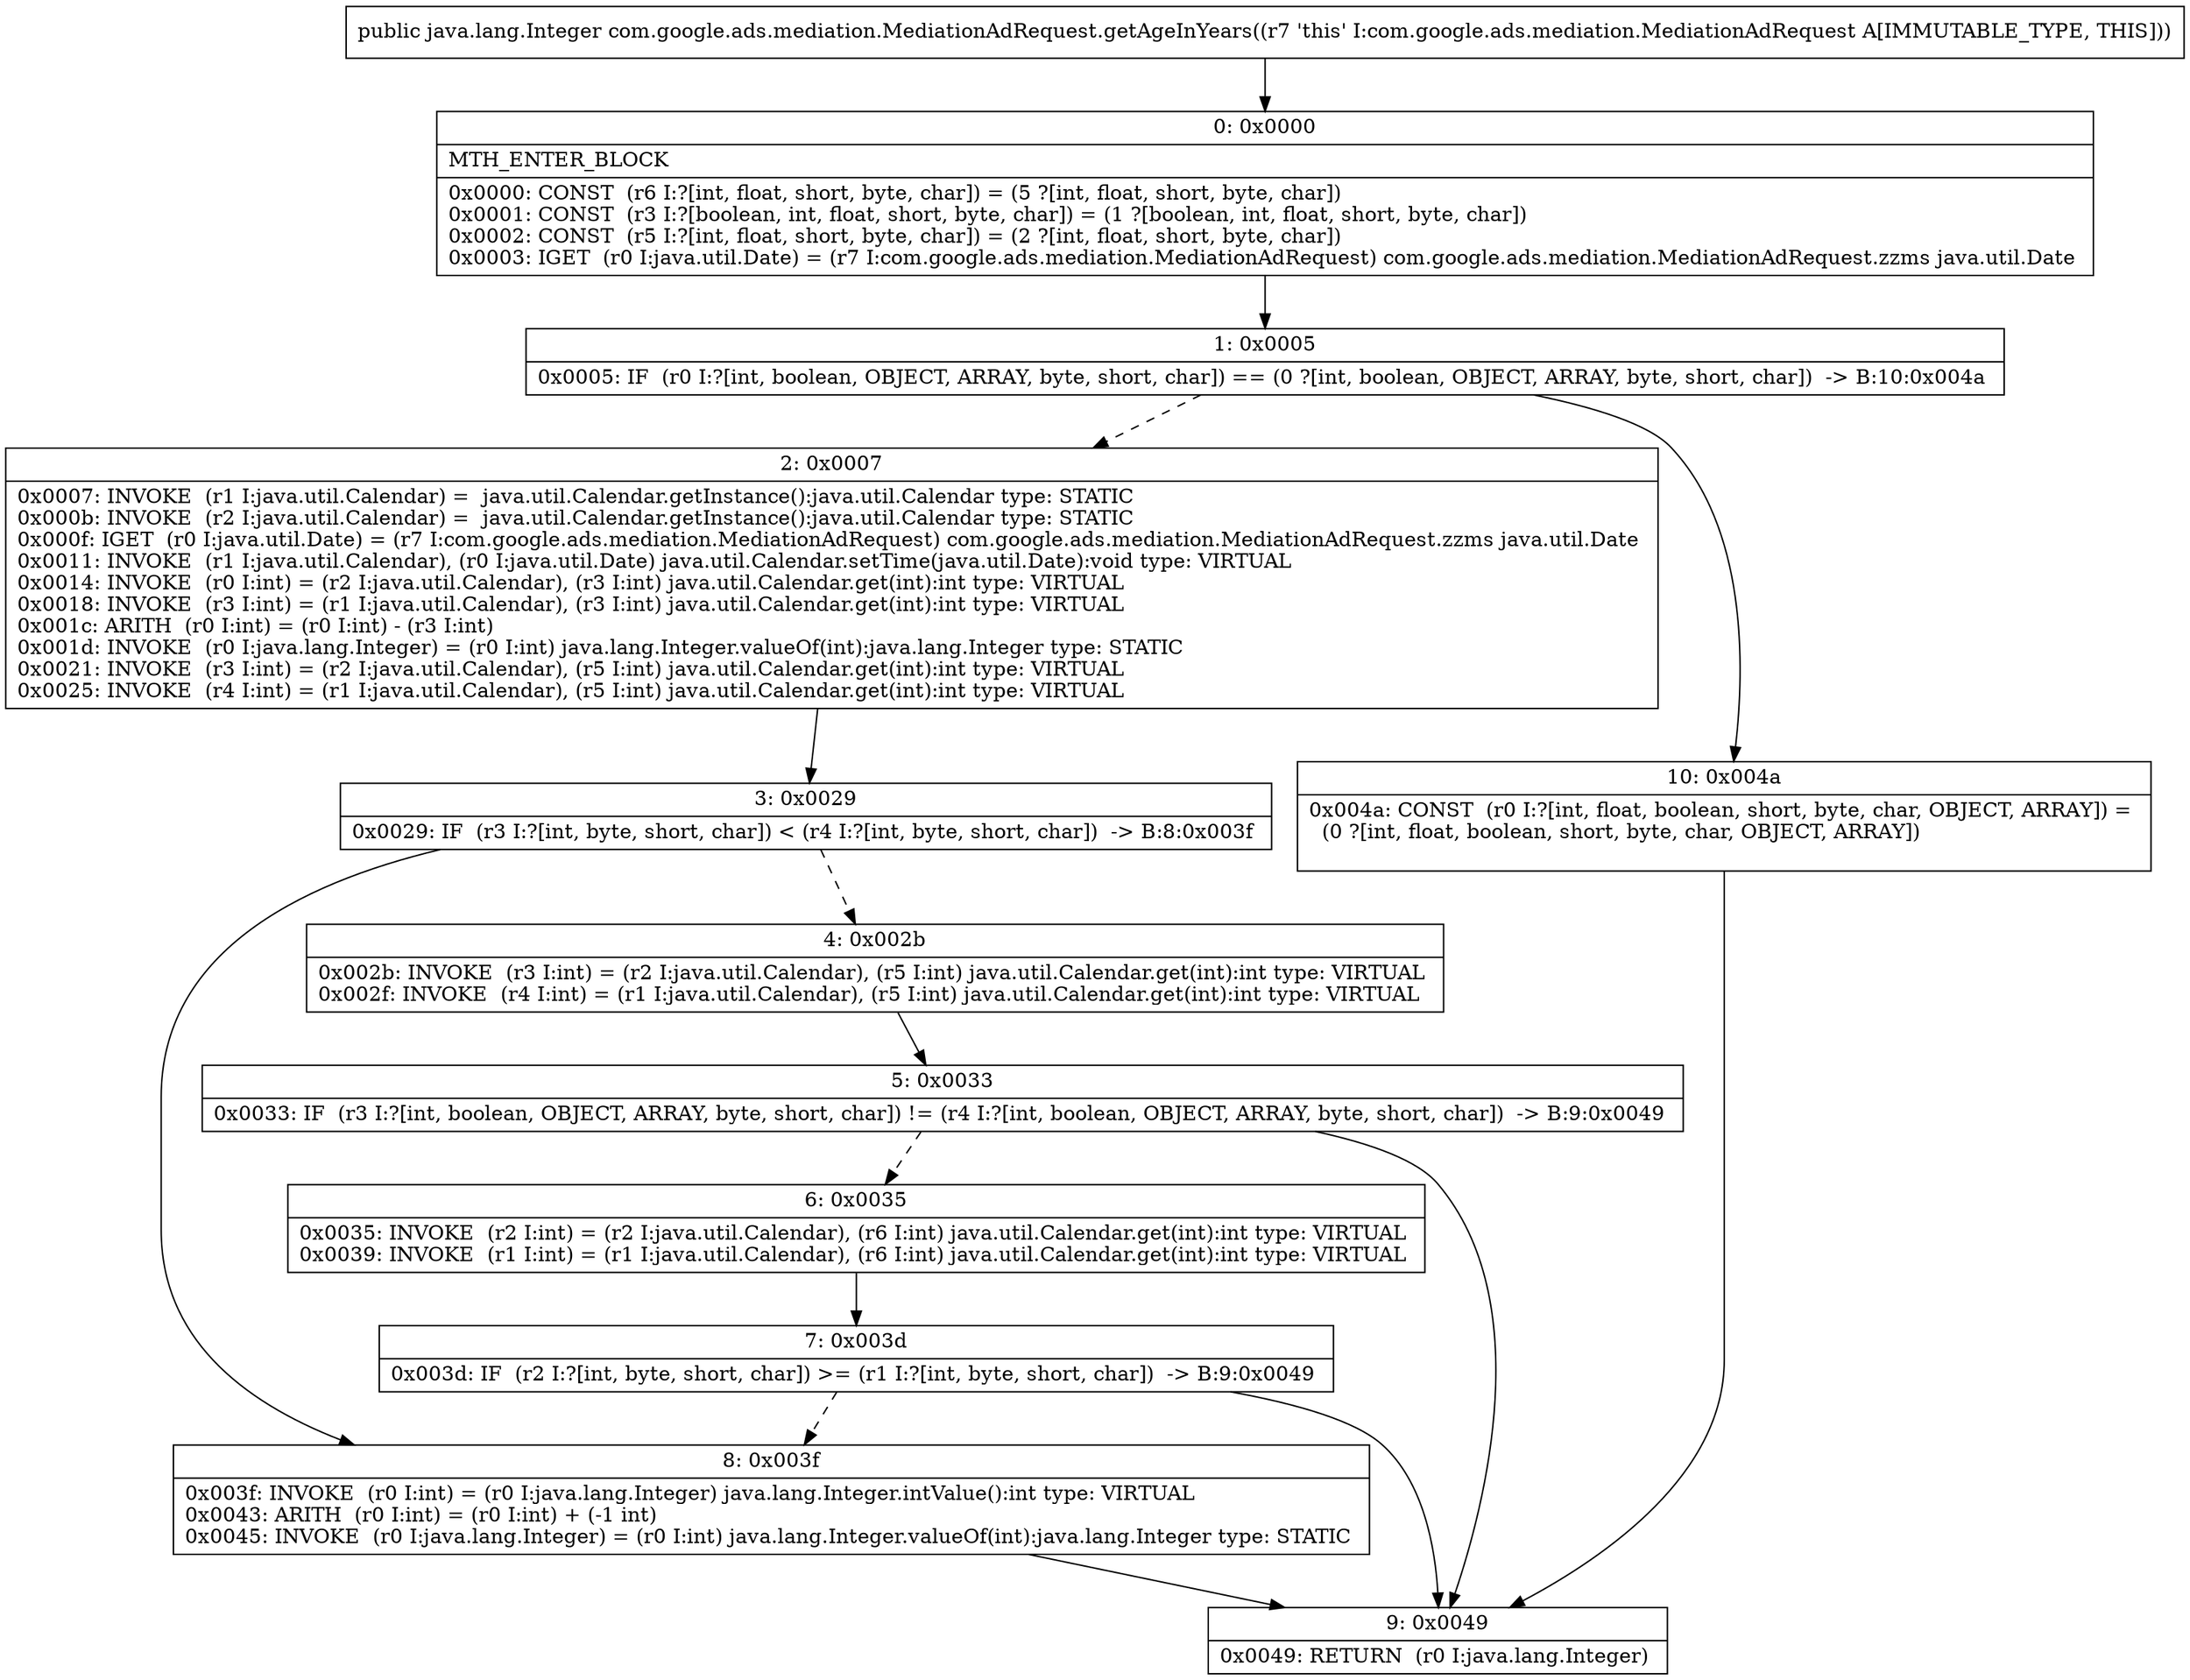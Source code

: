 digraph "CFG forcom.google.ads.mediation.MediationAdRequest.getAgeInYears()Ljava\/lang\/Integer;" {
Node_0 [shape=record,label="{0\:\ 0x0000|MTH_ENTER_BLOCK\l|0x0000: CONST  (r6 I:?[int, float, short, byte, char]) = (5 ?[int, float, short, byte, char]) \l0x0001: CONST  (r3 I:?[boolean, int, float, short, byte, char]) = (1 ?[boolean, int, float, short, byte, char]) \l0x0002: CONST  (r5 I:?[int, float, short, byte, char]) = (2 ?[int, float, short, byte, char]) \l0x0003: IGET  (r0 I:java.util.Date) = (r7 I:com.google.ads.mediation.MediationAdRequest) com.google.ads.mediation.MediationAdRequest.zzms java.util.Date \l}"];
Node_1 [shape=record,label="{1\:\ 0x0005|0x0005: IF  (r0 I:?[int, boolean, OBJECT, ARRAY, byte, short, char]) == (0 ?[int, boolean, OBJECT, ARRAY, byte, short, char])  \-\> B:10:0x004a \l}"];
Node_2 [shape=record,label="{2\:\ 0x0007|0x0007: INVOKE  (r1 I:java.util.Calendar) =  java.util.Calendar.getInstance():java.util.Calendar type: STATIC \l0x000b: INVOKE  (r2 I:java.util.Calendar) =  java.util.Calendar.getInstance():java.util.Calendar type: STATIC \l0x000f: IGET  (r0 I:java.util.Date) = (r7 I:com.google.ads.mediation.MediationAdRequest) com.google.ads.mediation.MediationAdRequest.zzms java.util.Date \l0x0011: INVOKE  (r1 I:java.util.Calendar), (r0 I:java.util.Date) java.util.Calendar.setTime(java.util.Date):void type: VIRTUAL \l0x0014: INVOKE  (r0 I:int) = (r2 I:java.util.Calendar), (r3 I:int) java.util.Calendar.get(int):int type: VIRTUAL \l0x0018: INVOKE  (r3 I:int) = (r1 I:java.util.Calendar), (r3 I:int) java.util.Calendar.get(int):int type: VIRTUAL \l0x001c: ARITH  (r0 I:int) = (r0 I:int) \- (r3 I:int) \l0x001d: INVOKE  (r0 I:java.lang.Integer) = (r0 I:int) java.lang.Integer.valueOf(int):java.lang.Integer type: STATIC \l0x0021: INVOKE  (r3 I:int) = (r2 I:java.util.Calendar), (r5 I:int) java.util.Calendar.get(int):int type: VIRTUAL \l0x0025: INVOKE  (r4 I:int) = (r1 I:java.util.Calendar), (r5 I:int) java.util.Calendar.get(int):int type: VIRTUAL \l}"];
Node_3 [shape=record,label="{3\:\ 0x0029|0x0029: IF  (r3 I:?[int, byte, short, char]) \< (r4 I:?[int, byte, short, char])  \-\> B:8:0x003f \l}"];
Node_4 [shape=record,label="{4\:\ 0x002b|0x002b: INVOKE  (r3 I:int) = (r2 I:java.util.Calendar), (r5 I:int) java.util.Calendar.get(int):int type: VIRTUAL \l0x002f: INVOKE  (r4 I:int) = (r1 I:java.util.Calendar), (r5 I:int) java.util.Calendar.get(int):int type: VIRTUAL \l}"];
Node_5 [shape=record,label="{5\:\ 0x0033|0x0033: IF  (r3 I:?[int, boolean, OBJECT, ARRAY, byte, short, char]) != (r4 I:?[int, boolean, OBJECT, ARRAY, byte, short, char])  \-\> B:9:0x0049 \l}"];
Node_6 [shape=record,label="{6\:\ 0x0035|0x0035: INVOKE  (r2 I:int) = (r2 I:java.util.Calendar), (r6 I:int) java.util.Calendar.get(int):int type: VIRTUAL \l0x0039: INVOKE  (r1 I:int) = (r1 I:java.util.Calendar), (r6 I:int) java.util.Calendar.get(int):int type: VIRTUAL \l}"];
Node_7 [shape=record,label="{7\:\ 0x003d|0x003d: IF  (r2 I:?[int, byte, short, char]) \>= (r1 I:?[int, byte, short, char])  \-\> B:9:0x0049 \l}"];
Node_8 [shape=record,label="{8\:\ 0x003f|0x003f: INVOKE  (r0 I:int) = (r0 I:java.lang.Integer) java.lang.Integer.intValue():int type: VIRTUAL \l0x0043: ARITH  (r0 I:int) = (r0 I:int) + (\-1 int) \l0x0045: INVOKE  (r0 I:java.lang.Integer) = (r0 I:int) java.lang.Integer.valueOf(int):java.lang.Integer type: STATIC \l}"];
Node_9 [shape=record,label="{9\:\ 0x0049|0x0049: RETURN  (r0 I:java.lang.Integer) \l}"];
Node_10 [shape=record,label="{10\:\ 0x004a|0x004a: CONST  (r0 I:?[int, float, boolean, short, byte, char, OBJECT, ARRAY]) = \l  (0 ?[int, float, boolean, short, byte, char, OBJECT, ARRAY])\l \l}"];
MethodNode[shape=record,label="{public java.lang.Integer com.google.ads.mediation.MediationAdRequest.getAgeInYears((r7 'this' I:com.google.ads.mediation.MediationAdRequest A[IMMUTABLE_TYPE, THIS])) }"];
MethodNode -> Node_0;
Node_0 -> Node_1;
Node_1 -> Node_2[style=dashed];
Node_1 -> Node_10;
Node_2 -> Node_3;
Node_3 -> Node_4[style=dashed];
Node_3 -> Node_8;
Node_4 -> Node_5;
Node_5 -> Node_6[style=dashed];
Node_5 -> Node_9;
Node_6 -> Node_7;
Node_7 -> Node_8[style=dashed];
Node_7 -> Node_9;
Node_8 -> Node_9;
Node_10 -> Node_9;
}

